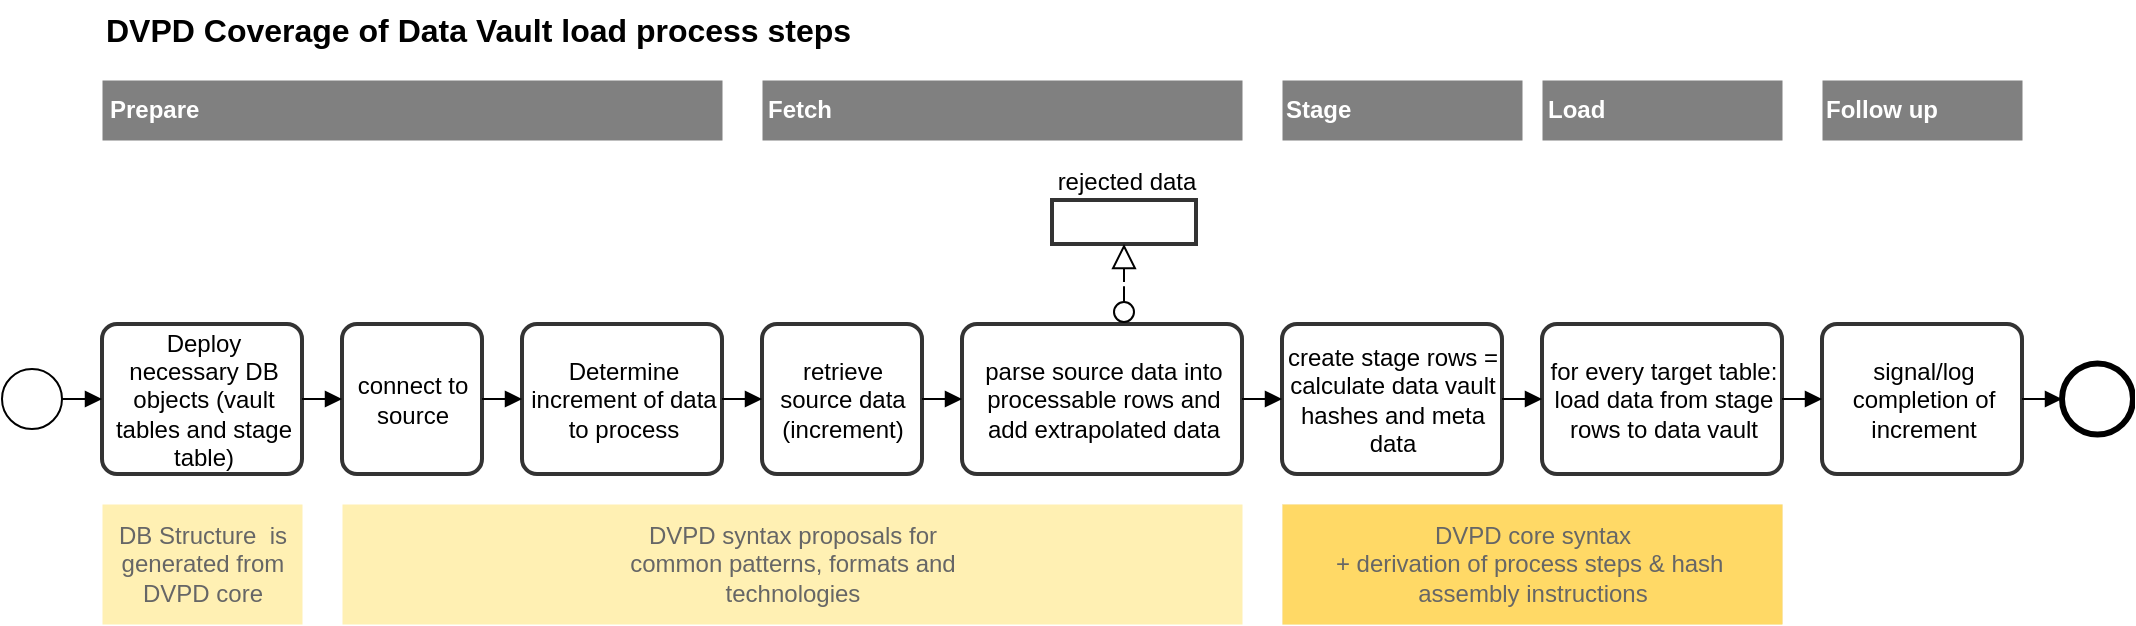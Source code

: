 <mxfile version="21.4.0" type="device">
  <diagram id="CBeOW3GiP0rRMRTTh0vZ" name="Seite-1">
    <mxGraphModel dx="1358" dy="725" grid="1" gridSize="10" guides="1" tooltips="1" connect="1" arrows="1" fold="1" page="1" pageScale="1" pageWidth="1169" pageHeight="827" background="#FFFFFF" math="0" shadow="0">
      <root>
        <mxCell id="0" />
        <mxCell id="2" value="Layer 0" parent="0" />
        <mxCell id="4" value="&lt;div style=&#39;width: 93.0px;height:auto;word-break: break-word;&#39;&gt;&lt;div align=&quot;center&quot;&gt;&lt;span style=&quot;font-family: Arial; font-size: 12px; text-decoration: none; line-height: 0;&quot;&gt;&lt;span style=&quot;text-decoration: none; line-height: 14px;&quot;&gt;Deploy necessary DB objects (vault tables and stage table)&lt;/span&gt;&lt;/span&gt;&lt;/div&gt;&lt;/div&gt;" style="shape=rect;rounded=1;arcSize=15;absoluteArcSize=1;shadow=0;strokeWidth=2;fillColor=#FFFFFF;strokeColor=#333333;opacity=100.0;html=1;nl2Br=0;verticalAlign=middle;align=center;spacingLeft=2.0;spacingRight=0;whiteSpace=wrap;gliffyId=5;" parent="2" vertex="1">
          <mxGeometry x="70" y="192" width="100" height="75" as="geometry" />
        </mxCell>
        <mxCell id="5" value="&lt;div style=&quot;width: 93.0px;height:auto;word-break: break-word;&quot;&gt;&lt;div align=&quot;center&quot;&gt;&lt;span style=&quot;font-family: Arial; font-size: 12px; text-decoration: none; line-height: 0;&quot;&gt;&lt;span style=&quot;text-decoration: none; line-height: 14px;&quot;&gt;Determine increment of data to process&lt;/span&gt;&lt;/span&gt;&lt;/div&gt;&lt;/div&gt;" style="shape=rect;rounded=1;arcSize=15;absoluteArcSize=1;shadow=0;strokeWidth=2;fillColor=#FFFFFF;strokeColor=#333333;opacity=100.0;html=1;nl2Br=0;verticalAlign=middle;align=center;spacingLeft=2.0;spacingRight=0;whiteSpace=wrap;gliffyId=8;" parent="2" vertex="1">
          <mxGeometry x="280" y="192" width="100" height="75" as="geometry" />
        </mxCell>
        <mxCell id="6" value="&lt;div style=&quot;width: 93.0px;height:auto;word-break: break-word;&quot;&gt;&lt;div align=&quot;center&quot;&gt;&lt;span style=&quot;font-family: Arial; font-size: 12px; line-height: 0;&quot;&gt;&lt;span style=&quot;line-height: 14px;&quot;&gt;signal/log completion of increment&lt;/span&gt;&lt;/span&gt;&lt;/div&gt;&lt;/div&gt;" style="shape=rect;rounded=1;arcSize=15;absoluteArcSize=1;shadow=0;strokeWidth=2;fillColor=#FFFFFF;strokeColor=#333333;opacity=100.0;html=1;nl2Br=0;verticalAlign=middle;align=center;spacingLeft=2.0;spacingRight=0;whiteSpace=wrap;gliffyId=33;" parent="2" vertex="1">
          <mxGeometry x="930" y="192" width="100" height="75" as="geometry" />
        </mxCell>
        <mxCell id="7" value="&lt;div style=&#39;width: 64.2px;height:auto;word-break: break-word;&#39;&gt;&lt;div align=&quot;center&quot;&gt;&lt;span style=&quot;font-family: Arial; font-size: 12px; text-decoration: none; line-height: 0;&quot;&gt;&lt;span style=&quot;text-decoration: none; line-height: 14px;&quot;&gt;connect to source&lt;/span&gt;&lt;/span&gt;&lt;/div&gt;&lt;/div&gt;" style="shape=rect;rounded=1;arcSize=15;absoluteArcSize=1;shadow=0;strokeWidth=2;fillColor=#FFFFFF;strokeColor=#333333;opacity=100.0;html=1;nl2Br=0;verticalAlign=middle;align=center;spacingLeft=1.4;spacingRight=0;whiteSpace=wrap;gliffyId=11;" parent="2" vertex="1">
          <mxGeometry x="190" y="192" width="70" height="75" as="geometry" />
        </mxCell>
        <mxCell id="8" value="&lt;div style=&quot;width: 73.8px;height:auto;word-break: break-word;&quot;&gt;&lt;div align=&quot;center&quot;&gt;&lt;span style=&quot;font-family: Arial; font-size: 12px; text-decoration: none; line-height: 0;&quot;&gt;&lt;span style=&quot;text-decoration: none; line-height: 14px;&quot;&gt;retrieve source data&lt;/span&gt;&lt;/span&gt;&lt;/div&gt;&lt;div align=&quot;center&quot;&gt;&lt;span style=&quot;font-family: Arial; font-size: 12px; text-decoration: none; line-height: 0;&quot;&gt;&lt;span style=&quot;text-decoration: none; line-height: 14px;&quot;&gt;(increment)&lt;/span&gt;&lt;/span&gt;&lt;/div&gt;&lt;/div&gt;" style="shape=rect;rounded=1;arcSize=15;absoluteArcSize=1;shadow=0;strokeWidth=2;fillColor=#FFFFFF;strokeColor=#333333;opacity=100.0;html=1;nl2Br=0;verticalAlign=middle;align=center;spacingLeft=1.6;spacingRight=0;whiteSpace=wrap;gliffyId=14;" parent="2" vertex="1">
          <mxGeometry x="400" y="192" width="80" height="75" as="geometry" />
        </mxCell>
        <mxCell id="9" value="&lt;div style=&#39;width: 131.4px;height:auto;word-break: break-word;&#39;&gt;&lt;div align=&quot;center&quot;&gt;&lt;span style=&quot;font-family: Arial; font-size: 12px; text-decoration: none; line-height: 0;&quot;&gt;&lt;span style=&quot;text-decoration: none; line-height: 14px;&quot;&gt;parse source data into processable rows and add extrapolated data&lt;/span&gt;&lt;/span&gt;&lt;/div&gt;&lt;/div&gt;" style="shape=rect;rounded=1;arcSize=15;absoluteArcSize=1;shadow=0;strokeWidth=2;fillColor=#FFFFFF;strokeColor=#333333;opacity=100.0;html=1;nl2Br=0;verticalAlign=middle;align=center;spacingLeft=2.8;spacingRight=0;whiteSpace=wrap;gliffyId=17;" parent="2" vertex="1">
          <mxGeometry x="500" y="192" width="140" height="75" as="geometry" />
        </mxCell>
        <mxCell id="10" value="create stage&#xa;rows = calculate data vault hashes and meta data" style="shape=rect;rounded=1;arcSize=15;absoluteArcSize=1;shadow=0;strokeWidth=2;fillColor=#FFFFFF;strokeColor=#333333;opacity=100.0;nl2Br=0;verticalAlign=middle;align=center;spacingLeft=1.6;spacingRight=0;whiteSpace=wrap;gliffyId=23;" parent="2" vertex="1">
          <mxGeometry x="660" y="192" width="110" height="75" as="geometry" />
        </mxCell>
        <mxCell id="11" value="&lt;div style=&#39;width: 80.391px;height:auto;word-break: break-word;&#39;&gt;&lt;div align=&quot;center&quot;&gt;&lt;span style=&quot;font-family: Arial; font-size: 12px; text-decoration: none; line-height: 14px;&quot;&gt;rejected data&lt;/span&gt;&lt;/div&gt;&lt;/div&gt;" style="shadow=0;strokeWidth=2;fillColor=#FFFFFF;strokeColor=#333333;opacity=100.0;html=1;nl2Br=0;verticalLabelPosition=top;verticalAlign=bottom;align=center;spacingLeft=2.0;spacingRight=0;gliffyId=58;" parent="2" vertex="1">
          <mxGeometry x="545" y="130" width="72" height="22" as="geometry" />
        </mxCell>
        <mxCell id="12" style="shape=filledEdge;strokeWidth=1;strokeColor=#000000;fillColor=none;startArrow=oval;startFill=0;startSize=10;sourcePerimeterSpacing=6;;endArrow=block;endFill=0;endSize=10;rounded=1;dashed=1;fixDash=1;dashPattern=8.0 2.0;gliffyId=63;edgeStyle=orthogonalEdgeStyle;" parent="2" source="9" target="11" edge="1">
          <mxGeometry width="100" height="100" relative="1" as="geometry">
            <Array as="points">
              <mxPoint x="581" y="192.112" />
              <mxPoint x="581" y="178.742" />
              <mxPoint x="581" y="165.371" />
              <mxPoint x="581" y="152" />
            </Array>
          </mxGeometry>
        </mxCell>
        <mxCell id="13" value="for every target table: load data from stage rows to data vault" style="shape=rect;rounded=1;arcSize=15;absoluteArcSize=1;shadow=0;strokeWidth=2;fillColor=#FFFFFF;strokeColor=#333333;opacity=100.0;nl2Br=0;verticalAlign=middle;align=center;spacingLeft=2.8;spacingRight=0;whiteSpace=wrap;gliffyId=26;" parent="2" vertex="1">
          <mxGeometry x="790" y="192" width="120" height="75" as="geometry" />
        </mxCell>
        <mxCell id="14" value="&lt;div style=&quot;width: 233.8px;height:auto;word-break: break-word;&quot;&gt;&lt;div align=&quot;center&quot;&gt;&lt;span style=&quot;font-family: Arial; font-size: 12px; text-decoration: none; color: #666666; line-height: 0;&quot;&gt;&lt;span style=&quot;text-decoration: none; line-height: 14px;&quot;&gt;DVPD core syntax&lt;/span&gt;&lt;/span&gt;&lt;/div&gt;&lt;div align=&quot;center&quot;&gt;&lt;font face=&quot;Arial&quot; color=&quot;#666666&quot;&gt;+ derivation of process steps &amp;amp; hash&amp;nbsp;&lt;/font&gt;&lt;/div&gt;&lt;div align=&quot;center&quot;&gt;&lt;font face=&quot;Arial&quot; color=&quot;#666666&quot;&gt;assembly instructions&lt;/font&gt;&lt;/div&gt;&lt;/div&gt;" style="shape=rect;shadow=0;strokeWidth=0;strokeColor=#d6b656;fillColor=#FFD966;opacity=100.0;html=1;nl2Br=0;verticalAlign=middle;align=center;spacingLeft=1.6;spacingRight=0;whiteSpace=wrap;gliffyId=36;" parent="2" vertex="1">
          <mxGeometry x="660" y="282" width="250" height="60" as="geometry" />
        </mxCell>
        <mxCell id="15" value="&lt;div style=&quot;width: 95.667px;height:auto;word-break: break-word;&quot;&gt;&lt;div align=&quot;center&quot;&gt;&lt;span style=&quot;font-family: Arial; font-size: 12px; text-decoration: none; color: #666666; line-height: 0;&quot;&gt;&lt;span style=&quot;text-decoration: none; line-height: 14px;&quot;&gt;DB Structure&amp;nbsp; is generated from DVPD core&lt;/span&gt;&lt;/span&gt;&lt;/div&gt;&lt;/div&gt;" style="shape=rect;shadow=0;strokeWidth=0;strokeColor=none;fillColor=#FFF0B3;opacity=100.0;html=1;nl2Br=0;verticalAlign=middle;align=center;spacingLeft=1.267;spacingRight=0;whiteSpace=wrap;gliffyId=39;" parent="2" vertex="1">
          <mxGeometry x="70" y="282" width="100" height="60" as="geometry" />
        </mxCell>
        <mxCell id="17" value="&lt;div style=&quot;width: 184.467px;height:auto;word-break: break-word;&quot;&gt;&lt;div align=&quot;center&quot;&gt;&lt;span style=&quot;font-family: Arial; font-size: 12px; color: rgb(102, 102, 102); text-decoration: none; line-height: 14px;&quot;&gt; DVPD syntax proposals for common patterns, formats and technologies&lt;/span&gt;&lt;/div&gt;&lt;/div&gt;" style="shape=rect;shadow=0;strokeWidth=0;strokeColor=none;fillColor=#FFF0B3;opacity=100.0;html=1;nl2Br=0;verticalAlign=middle;align=center;spacingLeft=1.267;spacingRight=0;whiteSpace=wrap;gliffyId=44;" parent="2" vertex="1">
          <mxGeometry x="190" y="282" width="450" height="60" as="geometry" />
        </mxCell>
        <mxCell id="18" value="&lt;div style=&quot;width: 302.867px;height:auto;word-break: break-word;&quot;&gt;&lt;div align=&quot;left&quot;&gt;&lt;span style=&quot;font-family: Arial; font-size: 12px; text-decoration: none; line-height: 0;&quot;&gt;&lt;span style=&quot;text-decoration: none; line-height: 14px;&quot;&gt;Prepare&lt;/span&gt;&lt;/span&gt;&lt;/div&gt;&lt;/div&gt;" style="shape=rect;shadow=0;strokeWidth=0;strokeColor=none;fillColor=#808080;opacity=100.0;html=1;nl2Br=0;verticalAlign=middle;align=left;spacingLeft=2.067;spacingRight=0;whiteSpace=wrap;gliffyId=47;fontStyle=1;fontColor=#FFFFFF;" parent="2" vertex="1">
          <mxGeometry x="70" y="70" width="310" height="30" as="geometry" />
        </mxCell>
        <mxCell id="19" value="&lt;div style=&quot;width: 233.8px;height:auto;word-break: break-word;&quot;&gt;&lt;div align=&quot;left&quot;&gt;&lt;span style=&quot;font-family: Arial; font-size: 12px; text-decoration: none; line-height: 0;&quot;&gt;&lt;span style=&quot;text-decoration: none; line-height: 14px;&quot;&gt;Fetch&lt;/span&gt;&lt;/span&gt;&lt;/div&gt;&lt;/div&gt;" style="shape=rect;shadow=0;strokeWidth=0;strokeColor=none;fillColor=#808080;opacity=100.0;html=1;nl2Br=0;verticalAlign=middle;align=left;spacingLeft=1.6;spacingRight=0;whiteSpace=wrap;gliffyId=49;fontStyle=1;fontColor=#FFFFFF;" parent="2" vertex="1">
          <mxGeometry x="400" y="70" width="240" height="30" as="geometry" />
        </mxCell>
        <mxCell id="20" value="&lt;div style=&quot;width: 75.933px;height:auto;word-break: break-word;&quot;&gt;&lt;div align=&quot;left&quot;&gt;&lt;span style=&quot;font-family: Arial; font-size: 12px; text-decoration: none; line-height: 0;&quot;&gt;&lt;span style=&quot;text-decoration: none; line-height: 14px;&quot;&gt;Stage&lt;/span&gt;&lt;/span&gt;&lt;/div&gt;&lt;/div&gt;" style="shape=rect;shadow=0;strokeWidth=0;strokeColor=none;fillColor=#808080;opacity=100.0;html=1;nl2Br=0;verticalAlign=middle;align=left;spacingLeft=0.533;spacingRight=0;whiteSpace=wrap;gliffyId=51;fontStyle=1;fontColor=#FFFFFF;" parent="2" vertex="1">
          <mxGeometry x="660" y="70" width="120" height="30" as="geometry" />
        </mxCell>
        <mxCell id="21" value="&lt;div style=&quot;width: 145.0px;height:auto;word-break: break-word;&quot;&gt;&lt;div align=&quot;left&quot;&gt;&lt;span style=&quot;font-family: Arial; font-size: 12px; text-decoration: none; line-height: 0;&quot;&gt;&lt;span style=&quot;text-decoration: none; line-height: 14px;&quot;&gt;Load&lt;/span&gt;&lt;/span&gt;&lt;/div&gt;&lt;/div&gt;" style="shape=rect;shadow=0;strokeWidth=0;strokeColor=none;fillColor=#808080;opacity=100.0;html=1;nl2Br=0;verticalAlign=middle;align=left;spacingLeft=1.0;spacingRight=0;whiteSpace=wrap;gliffyId=53;fontStyle=1;fontColor=#FFFFFF;" parent="2" vertex="1">
          <mxGeometry x="790" y="70" width="120" height="30" as="geometry" />
        </mxCell>
        <mxCell id="22" value="&lt;div style=&quot;width: 95.667px;height:auto;word-break: break-word;&quot;&gt;&lt;div align=&quot;left&quot;&gt;&lt;span style=&quot;font-family: Arial; font-size: 12px; text-decoration: none; line-height: 0;&quot;&gt;&lt;span style=&quot;text-decoration: none; line-height: 14px;&quot;&gt;Follow up&lt;/span&gt;&lt;/span&gt;&lt;/div&gt;&lt;/div&gt;" style="shape=rect;shadow=0;strokeWidth=0;strokeColor=none;fillColor=#808080;opacity=100.0;html=1;nl2Br=0;verticalAlign=middle;align=left;spacingLeft=0.667;spacingRight=0;whiteSpace=wrap;gliffyId=55;fontStyle=1;fontColor=#FFFFFF;" parent="2" vertex="1">
          <mxGeometry x="930" y="70" width="100" height="30" as="geometry" />
        </mxCell>
        <mxCell id="23" style="shape=filledEdge;strokeWidth=1;strokeColor=#000000;fillColor=none;startArrow=none;startFill=0;startSize=6;endArrow=block;endFill=1;endSize=6;rounded=1;gliffyId=7;edgeStyle=orthogonalEdgeStyle;" parent="2" target="4" edge="1" source="ZxatZtUOmhE9-3AA2Q4v-35">
          <mxGeometry width="100" height="100" relative="1" as="geometry">
            <mxPoint x="39.85" y="229.5" as="sourcePoint" />
          </mxGeometry>
        </mxCell>
        <mxCell id="24" style="shape=filledEdge;strokeWidth=1;strokeColor=#000000;fillColor=none;startArrow=none;startFill=0;startSize=6;endArrow=block;endFill=1;endSize=6;rounded=1;gliffyId=10;edgeStyle=orthogonalEdgeStyle;" parent="2" source="4" target="7" edge="1">
          <mxGeometry width="100" height="100" relative="1" as="geometry">
            <Array as="points">
              <mxPoint x="170" y="229.5" />
              <mxPoint x="176.667" y="229.5" />
              <mxPoint x="183.333" y="229.5" />
              <mxPoint x="190" y="229.5" />
            </Array>
          </mxGeometry>
        </mxCell>
        <mxCell id="25" style="shape=filledEdge;strokeWidth=1;strokeColor=#000000;fillColor=none;startArrow=none;startFill=0;startSize=6;endArrow=block;endFill=1;endSize=6;rounded=1;gliffyId=13;edgeStyle=orthogonalEdgeStyle;" parent="2" source="7" target="5" edge="1">
          <mxGeometry width="100" height="100" relative="1" as="geometry">
            <Array as="points">
              <mxPoint x="260" y="229.5" />
              <mxPoint x="266.667" y="229.5" />
              <mxPoint x="273.333" y="229.5" />
              <mxPoint x="280" y="229.5" />
            </Array>
          </mxGeometry>
        </mxCell>
        <mxCell id="26" style="shape=filledEdge;strokeWidth=1;strokeColor=#000000;fillColor=none;startArrow=none;startFill=0;startSize=6;endArrow=block;endFill=1;endSize=6;rounded=1;gliffyId=16;edgeStyle=orthogonalEdgeStyle;" parent="2" source="5" target="8" edge="1">
          <mxGeometry width="100" height="100" relative="1" as="geometry">
            <Array as="points">
              <mxPoint x="380" y="229.5" />
              <mxPoint x="386.667" y="229.5" />
              <mxPoint x="393.333" y="229.5" />
              <mxPoint x="400" y="229.5" />
            </Array>
          </mxGeometry>
        </mxCell>
        <mxCell id="27" style="shape=filledEdge;strokeWidth=1;strokeColor=#000000;fillColor=none;startArrow=none;startFill=0;startSize=6;endArrow=block;endFill=1;endSize=6;rounded=1;gliffyId=19;edgeStyle=orthogonalEdgeStyle;" parent="2" source="8" target="9" edge="1">
          <mxGeometry width="100" height="100" relative="1" as="geometry">
            <Array as="points">
              <mxPoint x="480" y="229.5" />
              <mxPoint x="486.667" y="229.5" />
              <mxPoint x="493.333" y="229.5" />
              <mxPoint x="500" y="229.5" />
            </Array>
          </mxGeometry>
        </mxCell>
        <mxCell id="28" style="shape=filledEdge;strokeWidth=1;strokeColor=#000000;fillColor=none;startArrow=none;startFill=0;startSize=6;endArrow=block;endFill=1;endSize=6;rounded=1;gliffyId=25;edgeStyle=orthogonalEdgeStyle;" parent="2" source="9" target="10" edge="1">
          <mxGeometry width="100" height="100" relative="1" as="geometry">
            <Array as="points">
              <mxPoint x="640" y="229.5" />
              <mxPoint x="646.667" y="229.5" />
              <mxPoint x="653.333" y="229.5" />
              <mxPoint x="660" y="229.5" />
            </Array>
          </mxGeometry>
        </mxCell>
        <mxCell id="29" style="shape=filledEdge;strokeWidth=1;strokeColor=#000000;fillColor=none;startArrow=none;startFill=0;startSize=6;endArrow=block;endFill=1;endSize=6;rounded=1;gliffyId=28;edgeStyle=orthogonalEdgeStyle;" parent="2" source="10" target="13" edge="1">
          <mxGeometry width="100" height="100" relative="1" as="geometry">
            <Array as="points">
              <mxPoint x="740" y="229.5" />
              <mxPoint x="746.667" y="229.5" />
              <mxPoint x="753.333" y="229.5" />
              <mxPoint x="760" y="229.5" />
            </Array>
          </mxGeometry>
        </mxCell>
        <mxCell id="30" style="shape=filledEdge;strokeWidth=1;strokeColor=#000000;fillColor=none;startArrow=none;startFill=0;startSize=6;endArrow=block;endFill=1;endSize=6;rounded=1;gliffyId=31;edgeStyle=orthogonalEdgeStyle;" parent="2" source="13" target="6" edge="1">
          <mxGeometry width="100" height="100" relative="1" as="geometry">
            <Array as="points">
              <mxPoint x="900" y="229.5" />
              <mxPoint x="910" y="229.5" />
              <mxPoint x="920" y="229.5" />
              <mxPoint x="930" y="229.5" />
            </Array>
          </mxGeometry>
        </mxCell>
        <mxCell id="31" style="shape=filledEdge;strokeWidth=1;strokeColor=#000000;fillColor=none;startArrow=none;startFill=0;startSize=6;endArrow=block;endFill=1;endSize=6;rounded=1;gliffyId=35;edgeStyle=orthogonalEdgeStyle;" parent="2" source="6" edge="1">
          <mxGeometry width="100" height="100" relative="1" as="geometry">
            <Array as="points">
              <mxPoint x="1030" y="229.5" />
              <mxPoint x="1036.667" y="229.5" />
              <mxPoint x="1043.333" y="229.5" />
              <mxPoint x="1050" y="229.5" />
            </Array>
            <mxPoint x="1050" y="229.5" as="targetPoint" />
          </mxGeometry>
        </mxCell>
        <mxCell id="ZxatZtUOmhE9-3AA2Q4v-32" value="DVPD Coverage of Data Vault load process steps" style="text;html=1;strokeColor=none;fillColor=none;align=left;verticalAlign=middle;whiteSpace=wrap;rounded=0;fontSize=16;fontStyle=1" vertex="1" parent="2">
          <mxGeometry x="70" y="30" width="540" height="30" as="geometry" />
        </mxCell>
        <mxCell id="ZxatZtUOmhE9-3AA2Q4v-35" value="" style="points=[[0.145,0.145,0],[0.5,0,0],[0.855,0.145,0],[1,0.5,0],[0.855,0.855,0],[0.5,1,0],[0.145,0.855,0],[0,0.5,0]];shape=mxgraph.bpmn.event;html=1;verticalLabelPosition=bottom;labelBackgroundColor=#ffffff;verticalAlign=top;align=center;perimeter=ellipsePerimeter;outlineConnect=0;aspect=fixed;outline=standard;symbol=general;" vertex="1" parent="2">
          <mxGeometry x="20" y="214.5" width="30" height="30" as="geometry" />
        </mxCell>
        <mxCell id="ZxatZtUOmhE9-3AA2Q4v-36" value="" style="points=[[0.145,0.145,0],[0.5,0,0],[0.855,0.145,0],[1,0.5,0],[0.855,0.855,0],[0.5,1,0],[0.145,0.855,0],[0,0.5,0]];shape=mxgraph.bpmn.event;html=1;verticalLabelPosition=bottom;labelBackgroundColor=#ffffff;verticalAlign=top;align=center;perimeter=ellipsePerimeter;outlineConnect=0;aspect=fixed;outline=end;symbol=terminate2;" vertex="1" parent="2">
          <mxGeometry x="1050" y="211.75" width="35.5" height="35.5" as="geometry" />
        </mxCell>
      </root>
    </mxGraphModel>
  </diagram>
</mxfile>
